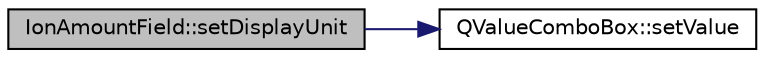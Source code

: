 digraph "IonAmountField::setDisplayUnit"
{
  edge [fontname="Helvetica",fontsize="10",labelfontname="Helvetica",labelfontsize="10"];
  node [fontname="Helvetica",fontsize="10",shape=record];
  rankdir="LR";
  Node16 [label="IonAmountField::setDisplayUnit",height=0.2,width=0.4,color="black", fillcolor="grey75", style="filled", fontcolor="black"];
  Node16 -> Node17 [color="midnightblue",fontsize="10",style="solid",fontname="Helvetica"];
  Node17 [label="QValueComboBox::setValue",height=0.2,width=0.4,color="black", fillcolor="white", style="filled",URL="$d3/d08/class_q_value_combo_box.html#af192c68c0c82f33000d8c1be8c013d2d"];
}
